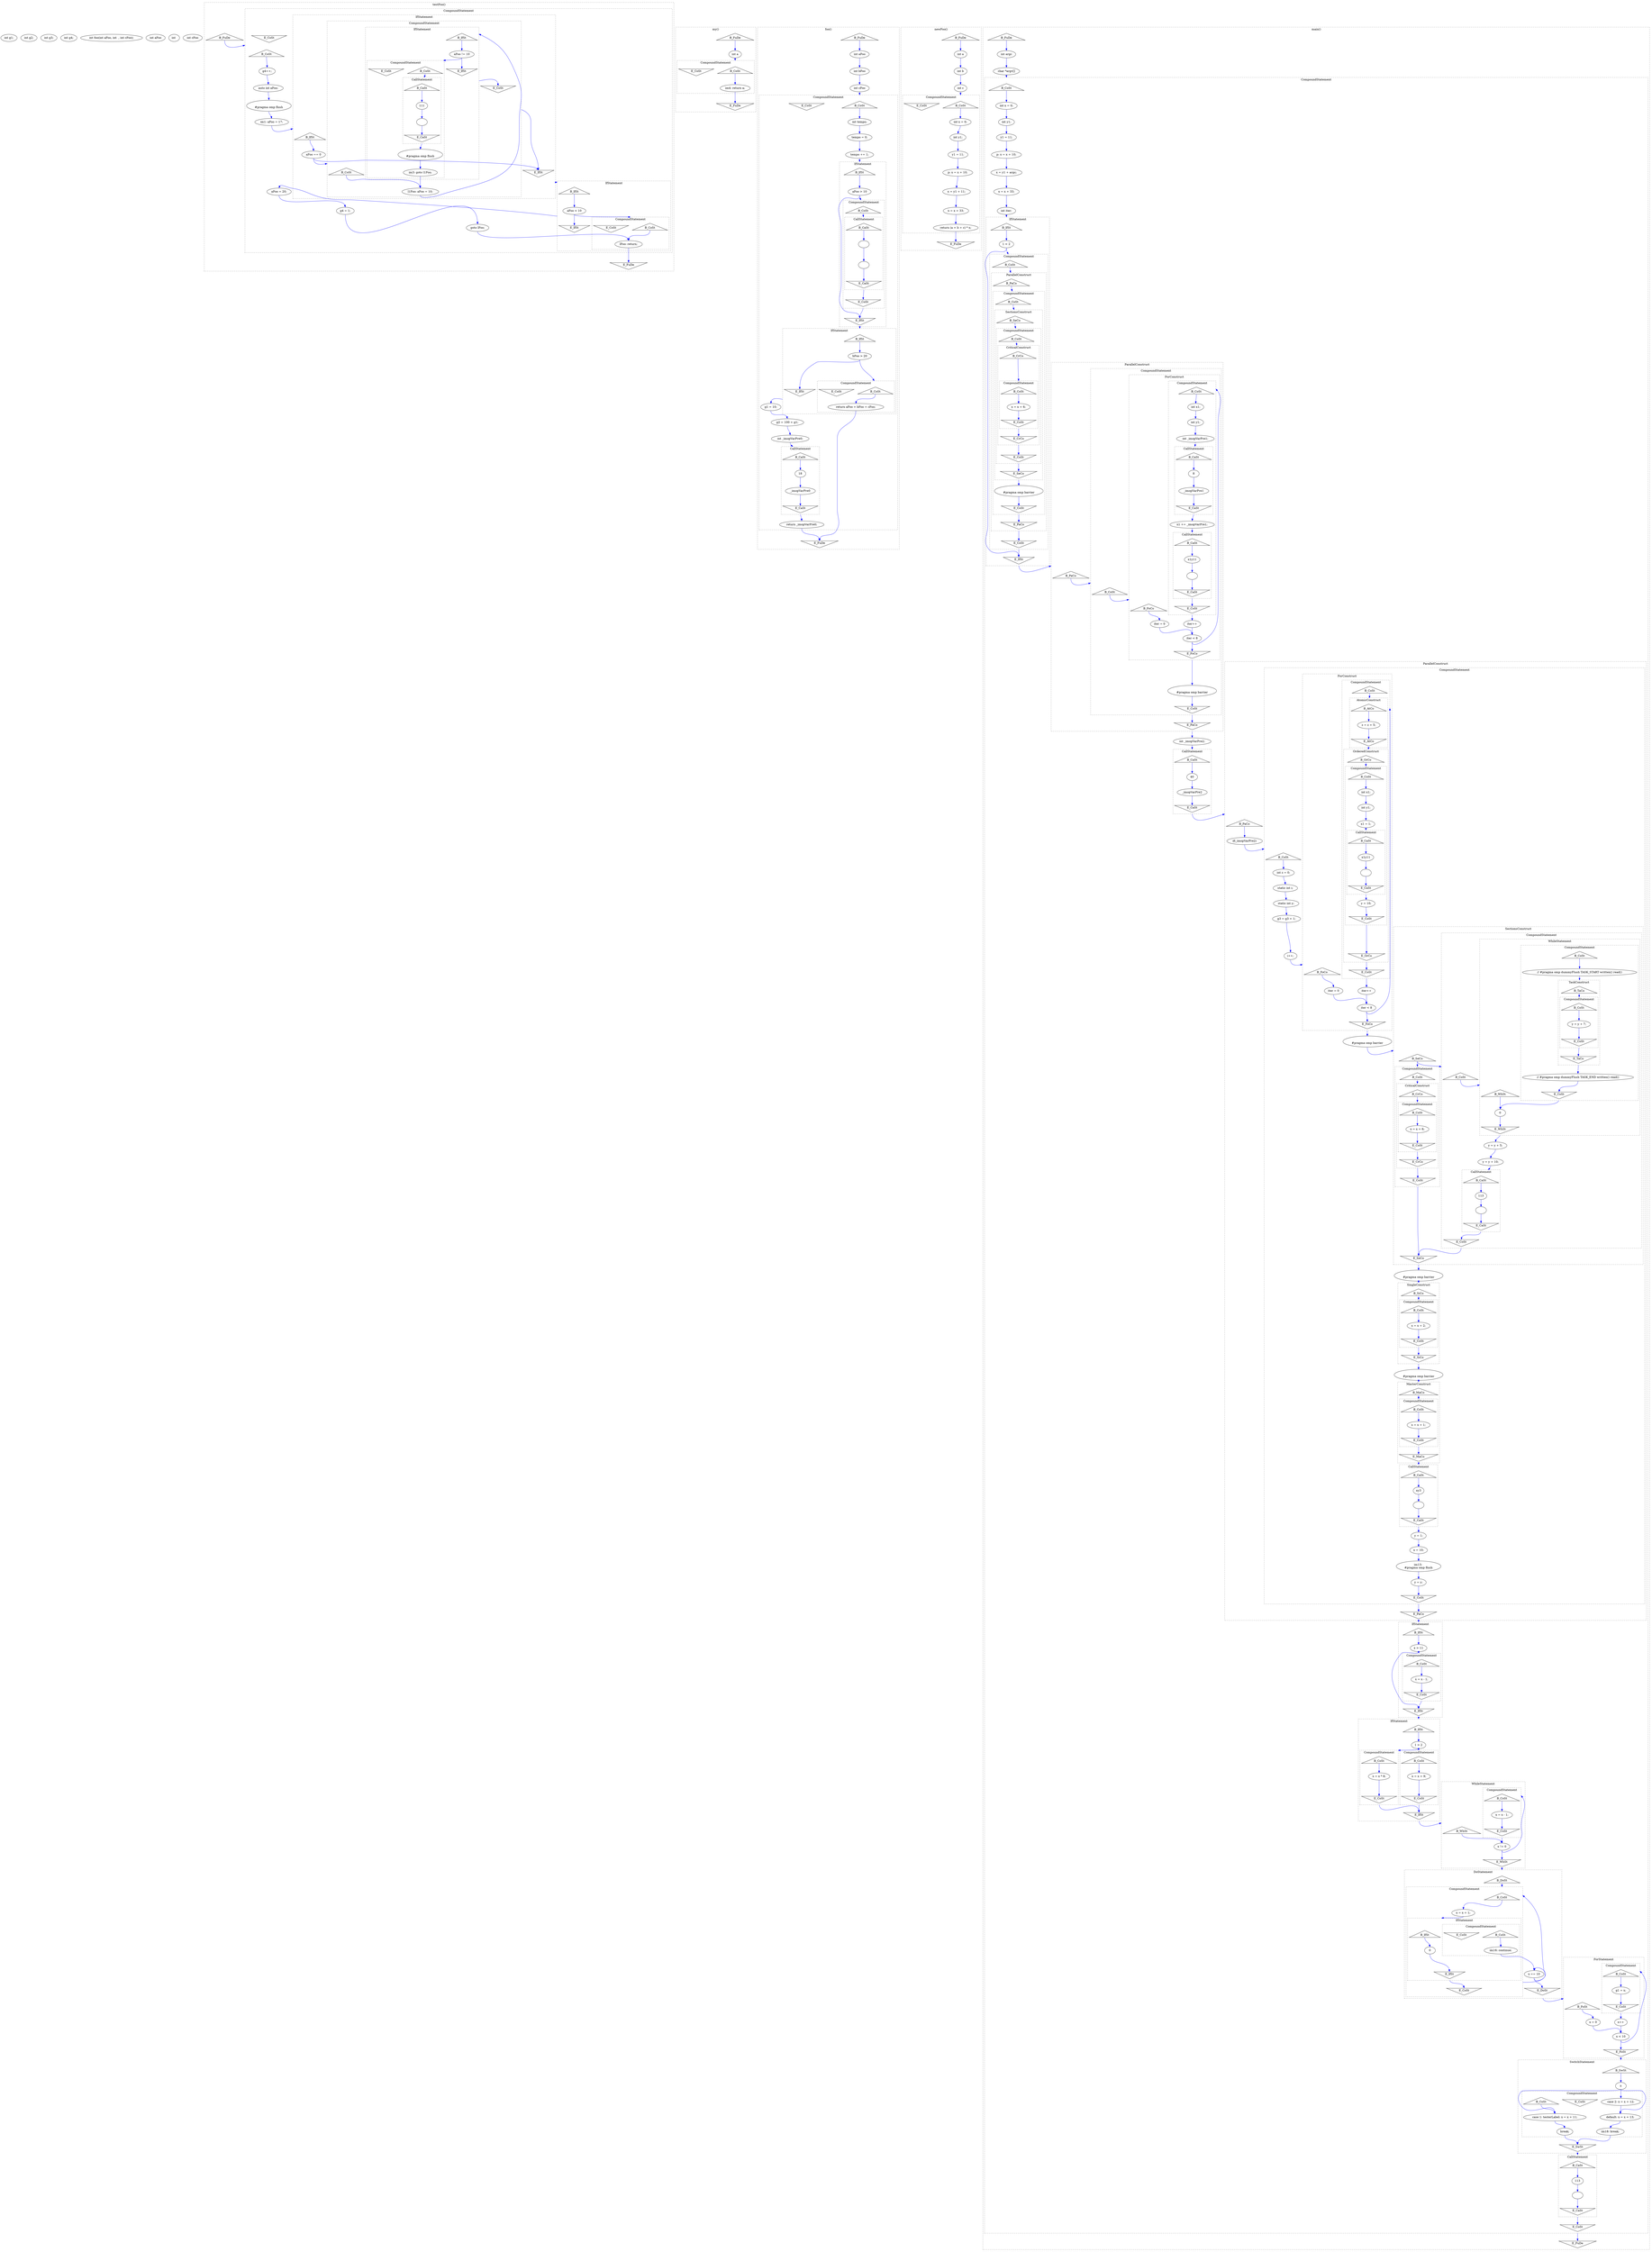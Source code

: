 digraph graph482090462 {
	compound=true;
	edge[color=blue];
	node7064297[label="int g1;"];
	node1520927218[label="int g2;"];
	node1493087920[label="int g3;"];
	node1725062057[label="int g4;"];
	node942733592[label="int foo(int aFoo, int  , int cFoo);"];
	node1593722877[label="int aFoo"];
	node1939354020[label="int "];
	node132326253[label="int cFoo"];
	subgraph cluster950330032 {
		compound=true;
		style=dotted;
		label="testFoo()";
		node348756982[label="B_FuDe", shape="triangle"];
		node644783578[label="E_FuDe", shape="invtriangle"];
		subgraph cluster948451889 {
			compound=true;
			style=dotted;
			label="CompoundStatement";
			node665255666[label="B_CoSt", shape="triangle"];
			node2145961947[label="E_CoSt", shape="invtriangle"];
			node767165873[label="g4++;"];
			node1411054469[label="auto int aFoo;"];
			node1146867354[label="
#pragma omp flush
"];
			node2108952533[label="im1: aFoo = 17;"];
			subgraph cluster6167135 {
				compound=true;
				style=dotted;
				label="IfStatement";
				node52104962[label="B_IfSt", shape="triangle"];
				node430845669[label="E_IfSt", shape="invtriangle"];
				node1152991394[label="aFoo == 0"];
				subgraph cluster885339784 {
					compound=true;
					style=dotted;
					label="CompoundStatement";
					node1878871053[label="B_CoSt", shape="triangle"];
					node122461713[label="E_CoSt", shape="invtriangle"];
					node167670282[label="l1Foo: aFoo = 10;"];
					subgraph cluster345142475 {
						compound=true;
						style=dotted;
						label="IfStatement";
						node294309744[label="B_IfSt", shape="triangle"];
						node1918203718[label="E_IfSt", shape="invtriangle"];
						node146875684[label="aFoo != 10"];
						subgraph cluster259144923 {
							compound=true;
							style=dotted;
							label="CompoundStatement";
							node1212453642[label="B_CoSt", shape="triangle"];
							node301085187[label="E_CoSt", shape="invtriangle"];
							subgraph cluster270261532 {
								compound=true;
								style=dotted;
								label="CallStatement";
								node244428576[label="B_CaSt", shape="triangle"];
								node1646375227[label="E_CaSt", shape="invtriangle"];
								node1657009494[label="111"];
								node754853679[label=""];
							}
							node798319935[label="
#pragma omp flush
"];
							node1079161247[label="im3: goto l1Foo;"];
						}
					}
				}
			}
			subgraph cluster1036420486 {
				compound=true;
				style=dotted;
				label="IfStatement";
				node1625037390[label="B_IfSt", shape="triangle"];
				node1684285431[label="E_IfSt", shape="invtriangle"];
				node837790893[label="aFoo < 10"];
				subgraph cluster940369315 {
					compound=true;
					style=dotted;
					label="CompoundStatement";
					node939693702[label="B_CoSt", shape="triangle"];
					node2107393518[label="E_CoSt", shape="invtriangle"];
					node836371508[label="lFoo: return;"];
				}
			}
			node1847905873[label="aFoo = 20;"];
			node1111413685[label="g4 = 1;"];
			node1561480489[label="goto lFoo;"];
		}
	}
	subgraph cluster1015552283 {
		compound=true;
		style=dotted;
		label="my()";
		node1955991197[label="B_FuDe", shape="triangle"];
		node1073862849[label="E_FuDe", shape="invtriangle"];
		node263565037[label="int a"];
		subgraph cluster1938374337 {
			compound=true;
			style=dotted;
			label="CompoundStatement";
			node934225099[label="B_CoSt", shape="triangle"];
			node2032547119[label="E_CoSt", shape="invtriangle"];
			node1539718688[label="im4: return a;"];
		}
	}
	subgraph cluster1627618479 {
		compound=true;
		style=dotted;
		label="foo()";
		node801412408[label="B_FuDe", shape="triangle"];
		node1728266914[label="E_FuDe", shape="invtriangle"];
		node224286556[label="int aFoo"];
		node2000856156[label="int bFoo"];
		node2091160281[label="int cFoo"];
		subgraph cluster22006205 {
			compound=true;
			style=dotted;
			label="CompoundStatement";
			node2127862399[label="B_CoSt", shape="triangle"];
			node483832253[label="E_CoSt", shape="invtriangle"];
			node1144838820[label="int tempo;"];
			node994173375[label="tempo = 0;"];
			node1637651402[label="tempo += 1;"];
			subgraph cluster1215208733 {
				compound=true;
				style=dotted;
				label="IfStatement";
				node1789237070[label="B_IfSt", shape="triangle"];
				node1583210428[label="E_IfSt", shape="invtriangle"];
				node1541019006[label="aFoo > 10"];
				subgraph cluster1742798189 {
					compound=true;
					style=dotted;
					label="CompoundStatement";
					node557386040[label="B_CoSt", shape="triangle"];
					node287933084[label="E_CoSt", shape="invtriangle"];
					subgraph cluster441652258 {
						compound=true;
						style=dotted;
						label="CallStatement";
						node2050525584[label="B_CaSt", shape="triangle"];
						node320945958[label="E_CaSt", shape="invtriangle"];
						node1312907964[label=""];
						node1278319954[label=""];
					}
				}
			}
			subgraph cluster1929115981 {
				compound=true;
				style=dotted;
				label="IfStatement";
				node1748574267[label="B_IfSt", shape="triangle"];
				node757660418[label="E_IfSt", shape="invtriangle"];
				node1840457976[label="bFoo > 20"];
				subgraph cluster1076856210 {
					compound=true;
					style=dotted;
					label="CompoundStatement";
					node1639341396[label="B_CoSt", shape="triangle"];
					node187452043[label="E_CoSt", shape="invtriangle"];
					node2133612542[label="return aFoo + bFoo + cFoo;"];
				}
			}
			node1133731484[label="g1 = 10;"];
			node270333767[label="g2 = 100 + g1;"];
			node2030931933[label="int _imopVarPre0;"];
			subgraph cluster1677960357 {
				compound=true;
				style=dotted;
				label="CallStatement";
				node1035825415[label="B_CaSt", shape="triangle"];
				node1248595768[label="E_CaSt", shape="invtriangle"];
				node1602880207[label="18"];
				node651535127[label="_imopVarPre0"];
			}
			node1891031939[label="return _imopVarPre0;"];
		}
	}
	subgraph cluster1510543202 {
		compound=true;
		style=dotted;
		label="newFoo()";
		node1436218006[label="B_FuDe", shape="triangle"];
		node1591492137[label="E_FuDe", shape="invtriangle"];
		node410033330[label="int a"];
		node177267393[label="int b"];
		node144486215[label="int c"];
		subgraph cluster923727115 {
			compound=true;
			style=dotted;
			label="CompoundStatement";
			node730298964[label="B_CoSt", shape="triangle"];
			node646710031[label="E_CoSt", shape="invtriangle"];
			node1267168782[label="int x = 0;"];
			node199320792[label="int y1;"];
			node455404074[label="y1 = 11;"];
			node1576408634[label="p: x = x + 10;"];
			node758201484[label="x = y1 + 11;"];
			node771119702[label="x = x + 33;"];
			node289378424[label="return (a + b + c) * x;"];
		}
	}
	subgraph cluster2081751971 {
		compound=true;
		style=dotted;
		label="main()";
		node1482986993[label="B_FuDe", shape="triangle"];
		node1205817409[label="E_FuDe", shape="invtriangle"];
		node705602706[label="int argc"];
		node2119344747[label="char *argv[]"];
		subgraph cluster48589645 {
			compound=true;
			style=dotted;
			label="CompoundStatement";
			node1065713160[label="B_CoSt", shape="triangle"];
			node1617983326[label="E_CoSt", shape="invtriangle"];
			node190496961[label="int x = 0;"];
			node575438308[label="int y1;"];
			node917316251[label="y1 = 11;"];
			node1434741143[label="p: x = x + 10;"];
			node134604590[label="x = y1 + argc;"];
			node1231493271[label="x = x + 33;"];
			node377570010[label="int iter;"];
			subgraph cluster721286839 {
				compound=true;
				style=dotted;
				label="IfStatement";
				node814886797[label="B_IfSt", shape="triangle"];
				node1344345219[label="E_IfSt", shape="invtriangle"];
				node1375681611[label="1 < 2"];
				subgraph cluster343023757 {
					compound=true;
					style=dotted;
					label="CompoundStatement";
					node901614537[label="B_CoSt", shape="triangle"];
					node1843397873[label="E_CoSt", shape="invtriangle"];
					subgraph cluster1171611746 {
						compound=true;
						style=dotted;
						label="ParallelConstruct";
						node1076250141[label="B_PaCo", shape="triangle"];
						node421293587[label="E_PaCo", shape="invtriangle"];
						subgraph cluster1949709901 {
							compound=true;
							style=dotted;
							label="CompoundStatement";
							node445554393[label="B_CoSt", shape="triangle"];
							node1760175419[label="E_CoSt", shape="invtriangle"];
							subgraph cluster318550723 {
								compound=true;
								style=dotted;
								label="SectionsConstruct";
								node1472031375[label="B_SeCo", shape="triangle"];
								node967532279[label="E_SeCo", shape="invtriangle"];
								subgraph cluster5338884 {
									compound=true;
									style=dotted;
									label="CompoundStatement";
									node2009900903[label="B_CoSt", shape="triangle"];
									node1259950595[label="E_CoSt", shape="invtriangle"];
									subgraph cluster682025329 {
										compound=true;
										style=dotted;
										label="CriticalConstruct";
										node591678006[label="B_CrCo", shape="triangle"];
										node832648870[label="E_CrCo", shape="invtriangle"];
										subgraph cluster816440283 {
											compound=true;
											style=dotted;
											label="CompoundStatement";
											node798695894[label="B_CoSt", shape="triangle"];
											node772791273[label="E_CoSt", shape="invtriangle"];
											node379833480[label="x = x + 6;"];
										}
									}
								}
							}
							node1768641212[label="
#pragma omp barrier
"];
						}
					}
				}
			}
			subgraph cluster529026006 {
				compound=true;
				style=dotted;
				label="ParallelConstruct";
				node1325931357[label="B_PaCo", shape="triangle"];
				node1195854264[label="E_PaCo", shape="invtriangle"];
				subgraph cluster1946815838 {
					compound=true;
					style=dotted;
					label="CompoundStatement";
					node687947506[label="B_CoSt", shape="triangle"];
					node643570300[label="E_CoSt", shape="invtriangle"];
					subgraph cluster1529580934 {
						compound=true;
						style=dotted;
						label="ForConstruct";
						node2146372416[label="B_FoCo", shape="triangle"];
						node1597594849[label="E_FoCo", shape="invtriangle"];
						node435167872[label="iter = 0"];
						node506518405[label="iter < 8"];
						node427980296[label="iter++"];
						subgraph cluster214560653 {
							compound=true;
							style=dotted;
							label="CompoundStatement";
							node347416758[label="B_CoSt", shape="triangle"];
							node205595990[label="E_CoSt", shape="invtriangle"];
							node116994272[label="int x1;"];
							node1158611509[label="int y1;"];
							node2026005178[label="int _imopVarPre1;"];
							subgraph cluster2100073313 {
								compound=true;
								style=dotted;
								label="CallStatement";
								node849199636[label="B_CaSt", shape="triangle"];
								node264138968[label="E_CaSt", shape="invtriangle"];
								node1677857831[label="8"];
								node2100048989[label="_imopVarPre1"];
							}
							node561890446[label="x1 += _imopVarPre1;"];
							subgraph cluster1572423881 {
								compound=true;
								style=dotted;
								label="CallStatement";
								node695131253[label="B_CaSt", shape="triangle"];
								node897358809[label="E_CaSt", shape="invtriangle"];
								node2062184524[label="x1y11"];
								node1828884696[label=""];
							}
						}
					}
					node844133497[label="
#pragma omp barrier
"];
				}
			}
			node1663271865[label="int _imopVarPre2;"];
			subgraph cluster1256384385 {
				compound=true;
				style=dotted;
				label="CallStatement";
				node866073173[label="B_CaSt", shape="triangle"];
				node48063459[label="E_CaSt", shape="invtriangle"];
				node2098992714[label="40"];
				node547305607[label="_imopVarPre2"];
			}
			subgraph cluster1788408659 {
				compound=true;
				style=dotted;
				label="ParallelConstruct";
				node62085016[label="B_PaCo", shape="triangle"];
				node503365602[label="E_PaCo", shape="invtriangle"];
				node1191372709[label="if(_imopVarPre2)"];
				subgraph cluster1781368445 {
					compound=true;
					style=dotted;
					label="CompoundStatement";
					node1941639991[label="B_CoSt", shape="triangle"];
					node1751080205[label="E_CoSt", shape="invtriangle"];
					node942714988[label="int z = 0;"];
					node1042863993[label="static int i;"];
					node354502944[label="static int y;"];
					node126147004[label="g3 = g3 + 1;"];
					node973777648[label="i++;"];
					subgraph cluster1113666007 {
						compound=true;
						style=dotted;
						label="ForConstruct";
						node1570117874[label="B_FoCo", shape="triangle"];
						node2088661957[label="E_FoCo", shape="invtriangle"];
						node332139408[label="iter = 0"];
						node1483243447[label="iter < 8"];
						node894746048[label="iter++"];
						subgraph cluster976949492 {
							compound=true;
							style=dotted;
							label="CompoundStatement";
							node1230507176[label="B_CoSt", shape="triangle"];
							node1381386227[label="E_CoSt", shape="invtriangle"];
							subgraph cluster1123830468 {
								compound=true;
								style=dotted;
								label="AtomicConstruct";
								node547507935[label="B_AtCo", shape="triangle"];
								node697707311[label="E_AtCo", shape="invtriangle"];
								node1226803249[label="z = z + 5;"];
							}
							subgraph cluster1763000764 {
								compound=true;
								style=dotted;
								label="OrderedConstruct";
								node1534279415[label="B_OrCo", shape="triangle"];
								node1134864869[label="E_OrCo", shape="invtriangle"];
								subgraph cluster1984954272 {
									compound=true;
									style=dotted;
									label="CompoundStatement";
									node890525812[label="B_CoSt", shape="triangle"];
									node2001882279[label="E_CoSt", shape="invtriangle"];
									node299837481[label="int x1;"];
									node417621837[label="int y1;"];
									node254041053[label="x1 = 1;"];
									subgraph cluster1794509290 {
										compound=true;
										style=dotted;
										label="CallStatement";
										node42007293[label="B_CaSt", shape="triangle"];
										node971324399[label="E_CaSt", shape="invtriangle"];
										node347239869[label="x1y11"];
										node1322354584[label=""];
									}
									node1258539949[label="y = 10;"];
								}
							}
						}
					}
					node1529457505[label="
#pragma omp barrier
"];
					subgraph cluster1546727972 {
						compound=true;
						style=dotted;
						label="SectionsConstruct";
						node505316221[label="B_SeCo", shape="triangle"];
						node1268088240[label="E_SeCo", shape="invtriangle"];
						subgraph cluster1567732992 {
							compound=true;
							style=dotted;
							label="CompoundStatement";
							node142871704[label="B_CoSt", shape="triangle"];
							node1651205022[label="E_CoSt", shape="invtriangle"];
							subgraph cluster41155230 {
								compound=true;
								style=dotted;
								label="CriticalConstruct";
								node1383761509[label="B_CrCo", shape="triangle"];
								node2058526846[label="E_CrCo", shape="invtriangle"];
								subgraph cluster1132219173 {
									compound=true;
									style=dotted;
									label="CompoundStatement";
									node1590099678[label="B_CoSt", shape="triangle"];
									node1476985549[label="E_CoSt", shape="invtriangle"];
									node928508130[label="x = x + 6;"];
								}
							}
						}
						subgraph cluster374585422 {
							compound=true;
							style=dotted;
							label="CompoundStatement";
							node2139788372[label="B_CoSt", shape="triangle"];
							node1871048194[label="E_CoSt", shape="invtriangle"];
							subgraph cluster129059937 {
								compound=true;
								style=dotted;
								label="WhileStatement";
								node150783284[label="B_WhSt", shape="triangle"];
								node1582928128[label="E_WhSt", shape="invtriangle"];
								node994267665[label="0"];
								subgraph cluster907858780 {
									compound=true;
									style=dotted;
									label="CompoundStatement";
									node1487365582[label="B_CoSt", shape="triangle"];
									node1248079435[label="E_CoSt", shape="invtriangle"];
									node981297526[label="// #pragma omp dummyFlush TASK_START written() read()
"];
									subgraph cluster869758554 {
										compound=true;
										style=dotted;
										label="TaskConstruct";
										node1777163938[label="B_TaCo", shape="triangle"];
										node1453632464[label="E_TaCo", shape="invtriangle"];
										subgraph cluster1592618491 {
											compound=true;
											style=dotted;
											label="CompoundStatement";
											node1442883034[label="B_CoSt", shape="triangle"];
											node1427892726[label="E_CoSt", shape="invtriangle"];
											node647111342[label="y = y + 7;"];
										}
									}
									node935612756[label="// #pragma omp dummyFlush TASK_END written() read()
"];
								}
							}
							node321192242[label="y = y + 5;"];
							node1087916281[label="y = y + 10;"];
							subgraph cluster1250315597 {
								compound=true;
								style=dotted;
								label="CallStatement";
								node2100728289[label="B_CaSt", shape="triangle"];
								node1184965604[label="E_CaSt", shape="invtriangle"];
								node1153180745[label="113"];
								node1009313206[label=""];
							}
						}
					}
					node1968751179[label="
#pragma omp barrier
"];
					subgraph cluster975790343 {
						compound=true;
						style=dotted;
						label="SingleConstruct";
						node521311335[label="B_SiCo", shape="triangle"];
						node1684854630[label="E_SiCo", shape="invtriangle"];
						subgraph cluster1461001018 {
							compound=true;
							style=dotted;
							label="CompoundStatement";
							node642087302[label="B_CoSt", shape="triangle"];
							node771715205[label="E_CoSt", shape="invtriangle"];
							node799692219[label="x = x + 2;"];
						}
					}
					node1343838143[label="
#pragma omp barrier
"];
					subgraph cluster1562221939 {
						compound=true;
						style=dotted;
						label="MasterConstruct";
						node187737357[label="B_MaCo", shape="triangle"];
						node1984577117[label="E_MaCo", shape="invtriangle"];
						subgraph cluster1819552644 {
							compound=true;
							style=dotted;
							label="CompoundStatement";
							node1572066684[label="B_CoSt", shape="triangle"];
							node1403325194[label="E_CoSt", shape="invtriangle"];
							node1958375413[label="x = x + 1;"];
						}
					}
					subgraph cluster962548461 {
						compound=true;
						style=dotted;
						label="CallStatement";
						node2055501967[label="B_CaSt", shape="triangle"];
						node16957838[label="E_CaSt", shape="invtriangle"];
						node652268444[label="xy3"];
						node1709913495[label=""];
					}
					node1014135205[label="y = 1;"];
					node736874772[label="x = 10;"];
					node188193734[label="im13: 
#pragma omp flush
"];
					node927744186[label="y = y;"];
				}
			}
			subgraph cluster417118375 {
				compound=true;
				style=dotted;
				label="IfStatement";
				node1842002393[label="B_IfSt", shape="triangle"];
				node1511319053[label="E_IfSt", shape="invtriangle"];
				node260580453[label="x > 11"];
				subgraph cluster1928117427 {
					compound=true;
					style=dotted;
					label="CompoundStatement";
					node1246807878[label="B_CoSt", shape="triangle"];
					node923366543[label="E_CoSt", shape="invtriangle"];
					node2045560071[label="x = x - 1;"];
				}
			}
			subgraph cluster1861416877 {
				compound=true;
				style=dotted;
				label="IfStatement";
				node584349634[label="B_IfSt", shape="triangle"];
				node1585824283[label="E_IfSt", shape="invtriangle"];
				node1105129521[label="1 > 2"];
				subgraph cluster954742840 {
					compound=true;
					style=dotted;
					label="CompoundStatement";
					node964895360[label="B_CoSt", shape="triangle"];
					node1231469233[label="E_CoSt", shape="invtriangle"];
					node2131723476[label="x = x * 8;"];
				}
				subgraph cluster115297013 {
					compound=true;
					style=dotted;
					label="CompoundStatement";
					node652803980[label="B_CoSt", shape="triangle"];
					node1520921298[label="E_CoSt", shape="invtriangle"];
					node1494051958[label="x = x + 9;"];
				}
			}
			subgraph cluster398468940 {
				compound=true;
				style=dotted;
				label="WhileStatement";
				node2059316201[label="B_WhSt", shape="triangle"];
				node1510333744[label="E_WhSt", shape="invtriangle"];
				node458385820[label="x != 0"];
				subgraph cluster230610941 {
					compound=true;
					style=dotted;
					label="CompoundStatement";
					node38851648[label="B_CoSt", shape="triangle"];
					node1992844647[label="E_CoSt", shape="invtriangle"];
					node872699266[label="x = x - 1;"];
				}
			}
			subgraph cluster519751097 {
				compound=true;
				style=dotted;
				label="DoStatement";
				node295937119[label="B_DoSt", shape="triangle"];
				node1769565136[label="E_DoSt", shape="invtriangle"];
				subgraph cluster1088381072 {
					compound=true;
					style=dotted;
					label="CompoundStatement";
					node146842175[label="B_CoSt", shape="triangle"];
					node72187428[label="E_CoSt", shape="invtriangle"];
					node2133325211[label="x = x + 1;"];
					subgraph cluster479769835 {
						compound=true;
						style=dotted;
						label="IfStatement";
						node1166021410[label="B_IfSt", shape="triangle"];
						node1969958288[label="E_IfSt", shape="invtriangle"];
						node891327883[label="0"];
						subgraph cluster1824931880 {
							compound=true;
							style=dotted;
							label="CompoundStatement";
							node689588113[label="B_CoSt", shape="triangle"];
							node95545487[label="E_CoSt", shape="invtriangle"];
							node873249151[label="im16: continue;"];
						}
					}
				}
				node1779787990[label="x == 10"];
			}
			subgraph cluster196340990 {
				compound=true;
				style=dotted;
				label="ForStatement";
				node1590202270[label="B_FoSt", shape="triangle"];
				node2047145776[label="E_FoSt", shape="invtriangle"];
				node990994954[label="x = 0"];
				node802270602[label="x < 10"];
				node897541009[label="x++"];
				subgraph cluster1755295609 {
					compound=true;
					style=dotted;
					label="CompoundStatement";
					node1479446866[label="B_CoSt", shape="triangle"];
					node2050083360[label="E_CoSt", shape="invtriangle"];
					node882658588[label="g1 = x;"];
				}
			}
			subgraph cluster802395190 {
				compound=true;
				style=dotted;
				label="SwitchStatement";
				node1622534157[label="B_SwSt", shape="triangle"];
				node1178160997[label="E_SwSt", shape="invtriangle"];
				node833272193[label="x"];
				subgraph cluster40626598 {
					compound=true;
					style=dotted;
					label="CompoundStatement";
					node1297189990[label="B_CoSt", shape="triangle"];
					node1092591822[label="E_CoSt", shape="invtriangle"];
					node95476731[label="case 1: testerLabel: x = x + 11;"];
					node1268629255[label="break;"];
					node127401209[label="case 2: x = x + 12;"];
					node381516513[label="default: x = x + 13;"];
					node366023886[label="im18: break;"];
				}
			}
			subgraph cluster856880372 {
				compound=true;
				style=dotted;
				label="CallStatement";
				node190490203[label="B_CaSt", shape="triangle"];
				node1993191331[label="E_CaSt", shape="invtriangle"];
				node1797763792[label="113"];
				node1337347604[label=""];
			}
		}
	}
	node348756982 -> node665255666[tailport=s, headport=n, weight=8, lhead=cluster948451889];
	node665255666 -> node767165873[tailport=s, headport=n, weight=8];
	node767165873 -> node1411054469[weight=8, tailport=s, headport=n];
	node1411054469 -> node1146867354[weight=8, tailport=s, headport=n];
	node1146867354 -> node2108952533[weight=8, tailport=s, headport=n];
	node2108952533 -> node52104962[lhead=cluster6167135, weight=8, tailport=s, headport=n];
	node52104962 -> node1152991394[tailport=s, headport=n, weight=8];
	node1152991394 -> node1878871053[lhead=cluster885339784, weight=8, tailport=s, headport=n];
	node1152991394 -> node430845669[weight=8, tailport=s, headport=n];
	node1878871053 -> node167670282[tailport=s, headport=n, weight=8];
	node167670282 -> node294309744[lhead=cluster345142475, weight=8, tailport=s, headport=n];
	node294309744 -> node146875684[tailport=s, headport=n, weight=8];
	node146875684 -> node1212453642[lhead=cluster259144923, weight=8, tailport=s, headport=n];
	node146875684 -> node1918203718[weight=8, tailport=s, headport=n];
	node1212453642 -> node244428576[tailport=s, headport=n, weight=8, lhead=cluster270261532];
	node244428576 -> node1657009494[tailport=s, headport=n, weight=8];
	node1657009494 -> node754853679[weight=8, tailport=s, headport=n];
	node754853679 -> node1646375227[weight=8, tailport=s, headport=n];
	node1646375227 -> node798319935[tailport=s, headport=n, weight=8, ltail=cluster270261532];
	node798319935 -> node1079161247[weight=8, tailport=s, headport=n];
	node1079161247 -> node167670282[weight=8, tailport=s, headport=n];
	node1918203718 -> node122461713[tailport=s, headport=n, weight=8, ltail=cluster345142475];
	node122461713 -> node430845669[tailport=s, headport=n, weight=8, ltail=cluster885339784];
	node430845669 -> node1625037390[tailport=s, headport=n, ltail=cluster6167135, lhead=cluster1036420486];
	node1625037390 -> node837790893[tailport=s, headport=n, weight=8];
	node837790893 -> node939693702[lhead=cluster940369315, weight=8, tailport=s, headport=n];
	node837790893 -> node1684285431[weight=8, tailport=s, headport=n];
	node939693702 -> node836371508[tailport=s, headport=n, weight=8];
	node836371508 -> node644783578[weight=8, tailport=s, headport=n];
	node1684285431 -> node1847905873[tailport=s, headport=n, weight=8, ltail=cluster1036420486];
	node1847905873 -> node1111413685[weight=8, tailport=s, headport=n];
	node1111413685 -> node1561480489[weight=8, tailport=s, headport=n];
	node1561480489 -> node836371508[weight=8, tailport=s, headport=n];
	node1955991197 -> node263565037[tailport=s, headport=n, weight=8];
	node263565037 -> node934225099[lhead=cluster1938374337, weight=8, tailport=s, headport=n];
	node934225099 -> node1539718688[tailport=s, headport=n, weight=8];
	node1539718688 -> node1073862849[weight=8, tailport=s, headport=n];
	node801412408 -> node224286556[tailport=s, headport=n, weight=8];
	node224286556 -> node2000856156[weight=8, tailport=s, headport=n];
	node2000856156 -> node2091160281[weight=8, tailport=s, headport=n];
	node2091160281 -> node2127862399[lhead=cluster22006205, weight=8, tailport=s, headport=n];
	node2127862399 -> node1144838820[tailport=s, headport=n, weight=8];
	node1144838820 -> node994173375[weight=8, tailport=s, headport=n];
	node994173375 -> node1637651402[weight=8, tailport=s, headport=n];
	node1637651402 -> node1789237070[lhead=cluster1215208733, weight=8, tailport=s, headport=n];
	node1789237070 -> node1541019006[tailport=s, headport=n, weight=8];
	node1541019006 -> node557386040[lhead=cluster1742798189, weight=8, tailport=s, headport=n];
	node1541019006 -> node1583210428[weight=8, tailport=s, headport=n];
	node557386040 -> node2050525584[tailport=s, headport=n, weight=8, lhead=cluster441652258];
	node2050525584 -> node1312907964[tailport=s, headport=n, weight=8];
	node1312907964 -> node1278319954[weight=8, tailport=s, headport=n];
	node1278319954 -> node320945958[weight=8, tailport=s, headport=n];
	node320945958 -> node287933084[tailport=s, headport=n, weight=8, ltail=cluster441652258];
	node287933084 -> node1583210428[tailport=s, headport=n, weight=8, ltail=cluster1742798189];
	node1583210428 -> node1748574267[tailport=s, headport=n, ltail=cluster1215208733, lhead=cluster1929115981];
	node1748574267 -> node1840457976[tailport=s, headport=n, weight=8];
	node1840457976 -> node1639341396[lhead=cluster1076856210, weight=8, tailport=s, headport=n];
	node1840457976 -> node757660418[weight=8, tailport=s, headport=n];
	node1639341396 -> node2133612542[tailport=s, headport=n, weight=8];
	node2133612542 -> node1728266914[weight=8, tailport=s, headport=n];
	node757660418 -> node1133731484[tailport=s, headport=n, weight=8, ltail=cluster1929115981];
	node1133731484 -> node270333767[weight=8, tailport=s, headport=n];
	node270333767 -> node2030931933[weight=8, tailport=s, headport=n];
	node2030931933 -> node1035825415[lhead=cluster1677960357, weight=8, tailport=s, headport=n];
	node1035825415 -> node1602880207[tailport=s, headport=n, weight=8];
	node1602880207 -> node651535127[weight=8, tailport=s, headport=n];
	node651535127 -> node1248595768[weight=8, tailport=s, headport=n];
	node1248595768 -> node1891031939[tailport=s, headport=n, weight=8, ltail=cluster1677960357];
	node1891031939 -> node1728266914[weight=8, tailport=s, headport=n];
	node1436218006 -> node410033330[tailport=s, headport=n, weight=8];
	node410033330 -> node177267393[weight=8, tailport=s, headport=n];
	node177267393 -> node144486215[weight=8, tailport=s, headport=n];
	node144486215 -> node730298964[lhead=cluster923727115, weight=8, tailport=s, headport=n];
	node730298964 -> node1267168782[tailport=s, headport=n, weight=8];
	node1267168782 -> node199320792[weight=8, tailport=s, headport=n];
	node199320792 -> node455404074[weight=8, tailport=s, headport=n];
	node455404074 -> node1576408634[weight=8, tailport=s, headport=n];
	node1576408634 -> node758201484[weight=8, tailport=s, headport=n];
	node758201484 -> node771119702[weight=8, tailport=s, headport=n];
	node771119702 -> node289378424[weight=8, tailport=s, headport=n];
	node289378424 -> node1591492137[weight=8, tailport=s, headport=n];
	node1482986993 -> node705602706[tailport=s, headport=n, weight=8];
	node705602706 -> node2119344747[weight=8, tailport=s, headport=n];
	node2119344747 -> node1065713160[lhead=cluster48589645, weight=8, tailport=s, headport=n];
	node1065713160 -> node190496961[tailport=s, headport=n, weight=8];
	node190496961 -> node575438308[weight=8, tailport=s, headport=n];
	node575438308 -> node917316251[weight=8, tailport=s, headport=n];
	node917316251 -> node1434741143[weight=8, tailport=s, headport=n];
	node1434741143 -> node134604590[weight=8, tailport=s, headport=n];
	node134604590 -> node1231493271[weight=8, tailport=s, headport=n];
	node1231493271 -> node377570010[weight=8, tailport=s, headport=n];
	node377570010 -> node814886797[lhead=cluster721286839, weight=8, tailport=s, headport=n];
	node814886797 -> node1375681611[tailport=s, headport=n, weight=8];
	node1375681611 -> node901614537[lhead=cluster343023757, weight=8, tailport=s, headport=n];
	node1375681611 -> node1344345219[weight=8, tailport=s, headport=n];
	node901614537 -> node1076250141[tailport=s, headport=n, weight=8, lhead=cluster1171611746];
	node1076250141 -> node445554393[tailport=s, headport=n, weight=8, lhead=cluster1949709901];
	node445554393 -> node1472031375[tailport=s, headport=n, weight=8, lhead=cluster318550723];
	node1472031375 -> node2009900903[tailport=s, headport=n, weight=8, lhead=cluster5338884];
	node2009900903 -> node591678006[tailport=s, headport=n, weight=8, lhead=cluster682025329];
	node591678006 -> node798695894[tailport=s, headport=n, weight=8, lhead=cluster816440283];
	node798695894 -> node379833480[tailport=s, headport=n, weight=8];
	node379833480 -> node772791273[weight=8, tailport=s, headport=n];
	node772791273 -> node832648870[tailport=s, headport=n, weight=8, ltail=cluster816440283];
	node832648870 -> node1259950595[tailport=s, headport=n, weight=8, ltail=cluster682025329];
	node1259950595 -> node967532279[tailport=s, headport=n, weight=8, ltail=cluster5338884];
	node967532279 -> node1768641212[tailport=s, headport=n, weight=8, ltail=cluster318550723];
	node1768641212 -> node1760175419[weight=8, tailport=s, headport=n];
	node1760175419 -> node421293587[tailport=s, headport=n, weight=8, ltail=cluster1949709901];
	node421293587 -> node1843397873[tailport=s, headport=n, weight=8, ltail=cluster1171611746];
	node1843397873 -> node1344345219[tailport=s, headport=n, weight=8, ltail=cluster343023757];
	node1344345219 -> node1325931357[tailport=s, headport=n, ltail=cluster721286839, lhead=cluster529026006];
	node1325931357 -> node687947506[tailport=s, headport=n, weight=8, lhead=cluster1946815838];
	node687947506 -> node2146372416[tailport=s, headport=n, weight=8, lhead=cluster1529580934];
	node2146372416 -> node435167872[tailport=s, headport=n, weight=8];
	node435167872 -> node506518405[weight=8, tailport=s, headport=n];
	node506518405 -> node347416758[lhead=cluster214560653, weight=8, tailport=s, headport=n];
	node506518405 -> node1597594849[weight=8, tailport=s, headport=n];
	node427980296 -> node506518405[weight=8, tailport=s, headport=n];
	node347416758 -> node116994272[tailport=s, headport=n, weight=8];
	node116994272 -> node1158611509[weight=8, tailport=s, headport=n];
	node1158611509 -> node2026005178[weight=8, tailport=s, headport=n];
	node2026005178 -> node849199636[lhead=cluster2100073313, weight=8, tailport=s, headport=n];
	node849199636 -> node1677857831[tailport=s, headport=n, weight=8];
	node1677857831 -> node2100048989[weight=8, tailport=s, headport=n];
	node2100048989 -> node264138968[weight=8, tailport=s, headport=n];
	node264138968 -> node561890446[tailport=s, headport=n, weight=8, ltail=cluster2100073313];
	node561890446 -> node695131253[lhead=cluster1572423881, weight=8, tailport=s, headport=n];
	node695131253 -> node2062184524[tailport=s, headport=n, weight=8];
	node2062184524 -> node1828884696[weight=8, tailport=s, headport=n];
	node1828884696 -> node897358809[weight=8, tailport=s, headport=n];
	node897358809 -> node205595990[tailport=s, headport=n, weight=8, ltail=cluster1572423881];
	node205595990 -> node427980296[tailport=s, headport=n, weight=8, ltail=cluster214560653];
	node1597594849 -> node844133497[tailport=s, headport=n, weight=8, ltail=cluster1529580934];
	node844133497 -> node643570300[weight=8, tailport=s, headport=n];
	node643570300 -> node1195854264[tailport=s, headport=n, weight=8, ltail=cluster1946815838];
	node1195854264 -> node1663271865[tailport=s, headport=n, weight=8, ltail=cluster529026006];
	node1663271865 -> node866073173[lhead=cluster1256384385, weight=8, tailport=s, headport=n];
	node866073173 -> node2098992714[tailport=s, headport=n, weight=8];
	node2098992714 -> node547305607[weight=8, tailport=s, headport=n];
	node547305607 -> node48063459[weight=8, tailport=s, headport=n];
	node48063459 -> node62085016[tailport=s, headport=n, ltail=cluster1256384385, lhead=cluster1788408659];
	node62085016 -> node1191372709[tailport=s, headport=n, weight=8];
	node1191372709 -> node1941639991[lhead=cluster1781368445, weight=8, tailport=s, headport=n];
	node1941639991 -> node942714988[tailport=s, headport=n, weight=8];
	node942714988 -> node1042863993[weight=8, tailport=s, headport=n];
	node1042863993 -> node354502944[weight=8, tailport=s, headport=n];
	node354502944 -> node126147004[weight=8, tailport=s, headport=n];
	node126147004 -> node973777648[weight=8, tailport=s, headport=n];
	node973777648 -> node1570117874[lhead=cluster1113666007, weight=8, tailport=s, headport=n];
	node1570117874 -> node332139408[tailport=s, headport=n, weight=8];
	node332139408 -> node1483243447[weight=8, tailport=s, headport=n];
	node1483243447 -> node1230507176[lhead=cluster976949492, weight=8, tailport=s, headport=n];
	node1483243447 -> node2088661957[weight=8, tailport=s, headport=n];
	node894746048 -> node1483243447[weight=8, tailport=s, headport=n];
	node1230507176 -> node547507935[tailport=s, headport=n, weight=8, lhead=cluster1123830468];
	node547507935 -> node1226803249[tailport=s, headport=n, weight=8];
	node1226803249 -> node697707311[weight=8, tailport=s, headport=n];
	node697707311 -> node1534279415[tailport=s, headport=n, ltail=cluster1123830468, lhead=cluster1763000764];
	node1534279415 -> node890525812[tailport=s, headport=n, weight=8, lhead=cluster1984954272];
	node890525812 -> node299837481[tailport=s, headport=n, weight=8];
	node299837481 -> node417621837[weight=8, tailport=s, headport=n];
	node417621837 -> node254041053[weight=8, tailport=s, headport=n];
	node254041053 -> node42007293[lhead=cluster1794509290, weight=8, tailport=s, headport=n];
	node42007293 -> node347239869[tailport=s, headport=n, weight=8];
	node347239869 -> node1322354584[weight=8, tailport=s, headport=n];
	node1322354584 -> node971324399[weight=8, tailport=s, headport=n];
	node971324399 -> node1258539949[tailport=s, headport=n, weight=8, ltail=cluster1794509290];
	node1258539949 -> node2001882279[weight=8, tailport=s, headport=n];
	node2001882279 -> node1134864869[tailport=s, headport=n, weight=8, ltail=cluster1984954272];
	node1134864869 -> node1381386227[tailport=s, headport=n, weight=8, ltail=cluster1763000764];
	node1381386227 -> node894746048[tailport=s, headport=n, weight=8, ltail=cluster976949492];
	node2088661957 -> node1529457505[tailport=s, headport=n, weight=8, ltail=cluster1113666007];
	node1529457505 -> node505316221[lhead=cluster1546727972, weight=8, tailport=s, headport=n];
	node505316221 -> node142871704[tailport=s, headport=n, weight=8, lhead=cluster1567732992];
	node505316221 -> node2139788372[tailport=s, headport=n, weight=8, lhead=cluster374585422];
	node142871704 -> node1383761509[tailport=s, headport=n, weight=8, lhead=cluster41155230];
	node1383761509 -> node1590099678[tailport=s, headport=n, weight=8, lhead=cluster1132219173];
	node1590099678 -> node928508130[tailport=s, headport=n, weight=8];
	node928508130 -> node1476985549[weight=8, tailport=s, headport=n];
	node1476985549 -> node2058526846[tailport=s, headport=n, weight=8, ltail=cluster1132219173];
	node2058526846 -> node1651205022[tailport=s, headport=n, weight=8, ltail=cluster41155230];
	node1651205022 -> node1268088240[tailport=s, headport=n, weight=8, ltail=cluster1567732992];
	node2139788372 -> node150783284[tailport=s, headport=n, weight=8, lhead=cluster129059937];
	node150783284 -> node994267665[tailport=s, headport=n, weight=8];
	node994267665 -> node1582928128[weight=8, tailport=s, headport=n];
	node1487365582 -> node981297526[tailport=s, headport=n, weight=8];
	node981297526 -> node1777163938[lhead=cluster869758554, weight=8, tailport=s, headport=n];
	node1777163938 -> node1442883034[tailport=s, headport=n, weight=8, lhead=cluster1592618491];
	node1442883034 -> node647111342[tailport=s, headport=n, weight=8];
	node647111342 -> node1427892726[weight=8, tailport=s, headport=n];
	node1427892726 -> node1453632464[tailport=s, headport=n, weight=8, ltail=cluster1592618491];
	node1453632464 -> node935612756[tailport=s, headport=n, weight=8, ltail=cluster869758554];
	node935612756 -> node1248079435[weight=8, tailport=s, headport=n];
	node1248079435 -> node994267665[tailport=s, headport=n, weight=8, ltail=cluster907858780];
	node1582928128 -> node321192242[tailport=s, headport=n, weight=8, ltail=cluster129059937];
	node321192242 -> node1087916281[weight=8, tailport=s, headport=n];
	node1087916281 -> node2100728289[lhead=cluster1250315597, weight=8, tailport=s, headport=n];
	node2100728289 -> node1153180745[tailport=s, headport=n, weight=8];
	node1153180745 -> node1009313206[weight=8, tailport=s, headport=n];
	node1009313206 -> node1184965604[weight=8, tailport=s, headport=n];
	node1184965604 -> node1871048194[tailport=s, headport=n, weight=8, ltail=cluster1250315597];
	node1871048194 -> node1268088240[tailport=s, headport=n, weight=8, ltail=cluster374585422];
	node1268088240 -> node1968751179[tailport=s, headport=n, weight=8, ltail=cluster1546727972];
	node1968751179 -> node521311335[lhead=cluster975790343, weight=8, tailport=s, headport=n];
	node521311335 -> node642087302[tailport=s, headport=n, weight=8, lhead=cluster1461001018];
	node642087302 -> node799692219[tailport=s, headport=n, weight=8];
	node799692219 -> node771715205[weight=8, tailport=s, headport=n];
	node771715205 -> node1684854630[tailport=s, headport=n, weight=8, ltail=cluster1461001018];
	node1684854630 -> node1343838143[tailport=s, headport=n, weight=8, ltail=cluster975790343];
	node1343838143 -> node187737357[lhead=cluster1562221939, weight=8, tailport=s, headport=n];
	node187737357 -> node1572066684[tailport=s, headport=n, weight=8, lhead=cluster1819552644];
	node1572066684 -> node1958375413[tailport=s, headport=n, weight=8];
	node1958375413 -> node1403325194[weight=8, tailport=s, headport=n];
	node1403325194 -> node1984577117[tailport=s, headport=n, weight=8, ltail=cluster1819552644];
	node1984577117 -> node2055501967[tailport=s, headport=n, ltail=cluster1562221939, lhead=cluster962548461];
	node2055501967 -> node652268444[tailport=s, headport=n, weight=8];
	node652268444 -> node1709913495[weight=8, tailport=s, headport=n];
	node1709913495 -> node16957838[weight=8, tailport=s, headport=n];
	node16957838 -> node1014135205[tailport=s, headport=n, weight=8, ltail=cluster962548461];
	node1014135205 -> node736874772[weight=8, tailport=s, headport=n];
	node736874772 -> node188193734[weight=8, tailport=s, headport=n];
	node188193734 -> node927744186[weight=8, tailport=s, headport=n];
	node927744186 -> node1751080205[weight=8, tailport=s, headport=n];
	node1751080205 -> node503365602[tailport=s, headport=n, weight=8, ltail=cluster1781368445];
	node503365602 -> node1842002393[tailport=s, headport=n, ltail=cluster1788408659, lhead=cluster417118375];
	node1842002393 -> node260580453[tailport=s, headport=n, weight=8];
	node260580453 -> node1246807878[lhead=cluster1928117427, weight=8, tailport=s, headport=n];
	node260580453 -> node1511319053[weight=8, tailport=s, headport=n];
	node1246807878 -> node2045560071[tailport=s, headport=n, weight=8];
	node2045560071 -> node923366543[weight=8, tailport=s, headport=n];
	node923366543 -> node1511319053[tailport=s, headport=n, weight=8, ltail=cluster1928117427];
	node1511319053 -> node584349634[tailport=s, headport=n, ltail=cluster417118375, lhead=cluster1861416877];
	node584349634 -> node1105129521[tailport=s, headport=n, weight=8];
	node1105129521 -> node964895360[lhead=cluster954742840, weight=8, tailport=s, headport=n];
	node1105129521 -> node652803980[lhead=cluster115297013, weight=8, tailport=s, headport=n];
	node964895360 -> node2131723476[tailport=s, headport=n, weight=8];
	node2131723476 -> node1231469233[weight=8, tailport=s, headport=n];
	node1231469233 -> node1585824283[tailport=s, headport=n, weight=8, ltail=cluster954742840];
	node652803980 -> node1494051958[tailport=s, headport=n, weight=8];
	node1494051958 -> node1520921298[weight=8, tailport=s, headport=n];
	node1520921298 -> node1585824283[tailport=s, headport=n, weight=8, ltail=cluster115297013];
	node1585824283 -> node2059316201[tailport=s, headport=n, ltail=cluster1861416877, lhead=cluster398468940];
	node2059316201 -> node458385820[tailport=s, headport=n, weight=8];
	node458385820 -> node38851648[lhead=cluster230610941, weight=8, tailport=s, headport=n];
	node458385820 -> node1510333744[weight=8, tailport=s, headport=n];
	node38851648 -> node872699266[tailport=s, headport=n, weight=8];
	node872699266 -> node1992844647[weight=8, tailport=s, headport=n];
	node1992844647 -> node458385820[tailport=s, headport=n, weight=8, ltail=cluster230610941];
	node1510333744 -> node295937119[tailport=s, headport=n, ltail=cluster398468940, lhead=cluster519751097];
	node295937119 -> node146842175[tailport=s, headport=n, weight=8, lhead=cluster1088381072];
	node146842175 -> node2133325211[tailport=s, headport=n, weight=8];
	node2133325211 -> node1166021410[lhead=cluster479769835, weight=8, tailport=s, headport=n];
	node1166021410 -> node891327883[tailport=s, headport=n, weight=8];
	node891327883 -> node1969958288[weight=8, tailport=s, headport=n];
	node689588113 -> node873249151[tailport=s, headport=n, weight=8];
	node873249151 -> node1779787990[weight=8, tailport=s, headport=n];
	node1969958288 -> node72187428[tailport=s, headport=n, weight=8, ltail=cluster479769835];
	node72187428 -> node1779787990[tailport=s, headport=n, weight=8, ltail=cluster1088381072];
	node1779787990 -> node146842175[lhead=cluster1088381072, weight=8, tailport=s, headport=n];
	node1779787990 -> node1769565136[weight=8, tailport=s, headport=n];
	node1769565136 -> node1590202270[tailport=s, headport=n, ltail=cluster519751097, lhead=cluster196340990];
	node1590202270 -> node990994954[tailport=s, headport=n, weight=8];
	node990994954 -> node802270602[weight=8, tailport=s, headport=n];
	node802270602 -> node1479446866[lhead=cluster1755295609, weight=8, tailport=s, headport=n];
	node802270602 -> node2047145776[weight=8, tailport=s, headport=n];
	node897541009 -> node802270602[weight=8, tailport=s, headport=n];
	node1479446866 -> node882658588[tailport=s, headport=n, weight=8];
	node882658588 -> node2050083360[weight=8, tailport=s, headport=n];
	node2050083360 -> node897541009[tailport=s, headport=n, weight=8, ltail=cluster1755295609];
	node2047145776 -> node1622534157[tailport=s, headport=n, ltail=cluster196340990, lhead=cluster802395190];
	node1622534157 -> node833272193[tailport=s, headport=n, weight=8];
	node833272193 -> node95476731[weight=8, tailport=s, headport=n];
	node833272193 -> node127401209[weight=8, tailport=s, headport=n];
	node833272193 -> node381516513[weight=8, tailport=s, headport=n];
	node1297189990 -> node95476731[tailport=s, headport=n, weight=8];
	node95476731 -> node1268629255[weight=8, tailport=s, headport=n];
	node1268629255 -> node1178160997[weight=8, tailport=s, headport=n];
	node127401209 -> node381516513[weight=8, tailport=s, headport=n];
	node381516513 -> node366023886[weight=8, tailport=s, headport=n];
	node366023886 -> node1178160997[weight=8, tailport=s, headport=n];
	node1178160997 -> node190490203[tailport=s, headport=n, ltail=cluster802395190, lhead=cluster856880372];
	node190490203 -> node1797763792[tailport=s, headport=n, weight=8];
	node1797763792 -> node1337347604[weight=8, tailport=s, headport=n];
	node1337347604 -> node1993191331[weight=8, tailport=s, headport=n];
	node1993191331 -> node1617983326[tailport=s, headport=n, weight=8, ltail=cluster856880372];
	node1617983326 -> node1205817409[tailport=s, headport=n, weight=8, ltail=cluster48589645];
}
